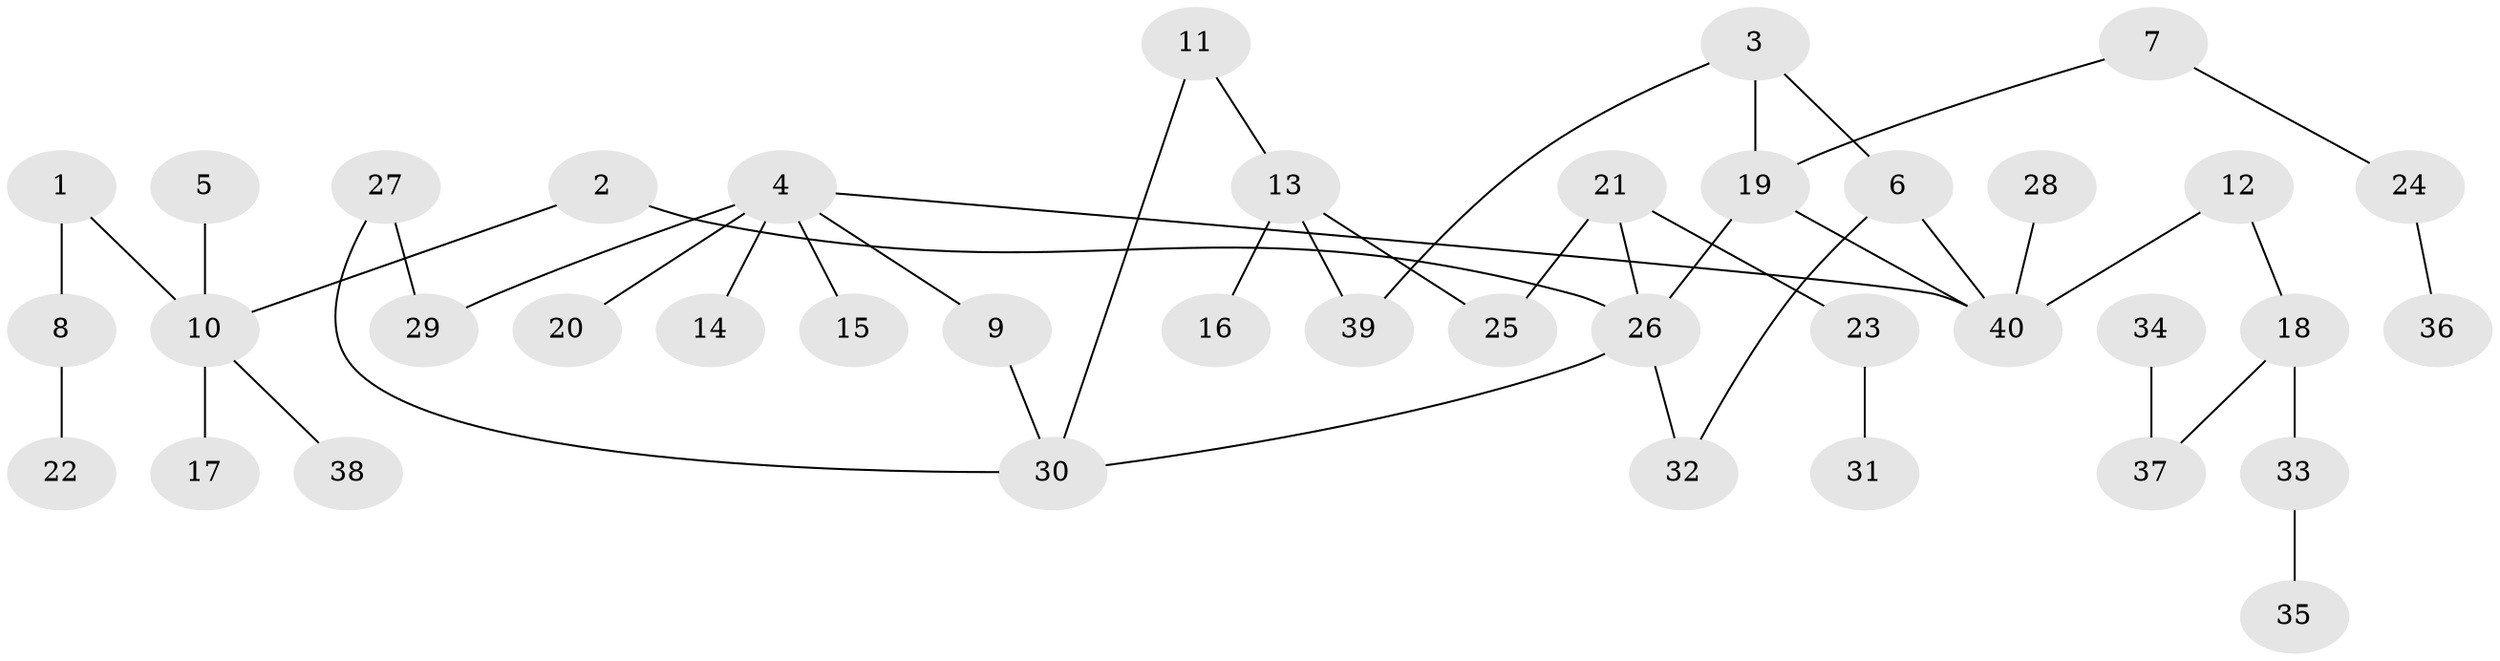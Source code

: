 // original degree distribution, {3: 0.175, 2: 0.2625, 6: 0.0375, 7: 0.0375, 1: 0.4625, 5: 0.025}
// Generated by graph-tools (version 1.1) at 2025/36/03/04/25 23:36:00]
// undirected, 40 vertices, 45 edges
graph export_dot {
  node [color=gray90,style=filled];
  1;
  2;
  3;
  4;
  5;
  6;
  7;
  8;
  9;
  10;
  11;
  12;
  13;
  14;
  15;
  16;
  17;
  18;
  19;
  20;
  21;
  22;
  23;
  24;
  25;
  26;
  27;
  28;
  29;
  30;
  31;
  32;
  33;
  34;
  35;
  36;
  37;
  38;
  39;
  40;
  1 -- 8 [weight=1.0];
  1 -- 10 [weight=1.0];
  2 -- 10 [weight=1.0];
  2 -- 26 [weight=1.0];
  3 -- 6 [weight=1.0];
  3 -- 19 [weight=1.0];
  3 -- 39 [weight=1.0];
  4 -- 9 [weight=1.0];
  4 -- 14 [weight=1.0];
  4 -- 15 [weight=1.0];
  4 -- 20 [weight=1.0];
  4 -- 29 [weight=1.0];
  4 -- 40 [weight=1.0];
  5 -- 10 [weight=1.0];
  6 -- 32 [weight=1.0];
  6 -- 40 [weight=1.0];
  7 -- 19 [weight=1.0];
  7 -- 24 [weight=1.0];
  8 -- 22 [weight=1.0];
  9 -- 30 [weight=1.0];
  10 -- 17 [weight=1.0];
  10 -- 38 [weight=1.0];
  11 -- 13 [weight=1.0];
  11 -- 30 [weight=1.0];
  12 -- 18 [weight=1.0];
  12 -- 40 [weight=1.0];
  13 -- 16 [weight=1.0];
  13 -- 25 [weight=1.0];
  13 -- 39 [weight=1.0];
  18 -- 33 [weight=1.0];
  18 -- 37 [weight=1.0];
  19 -- 26 [weight=1.0];
  19 -- 40 [weight=1.0];
  21 -- 23 [weight=1.0];
  21 -- 25 [weight=1.0];
  21 -- 26 [weight=1.0];
  23 -- 31 [weight=1.0];
  24 -- 36 [weight=1.0];
  26 -- 30 [weight=1.0];
  26 -- 32 [weight=1.0];
  27 -- 29 [weight=1.0];
  27 -- 30 [weight=1.0];
  28 -- 40 [weight=1.0];
  33 -- 35 [weight=1.0];
  34 -- 37 [weight=1.0];
}
